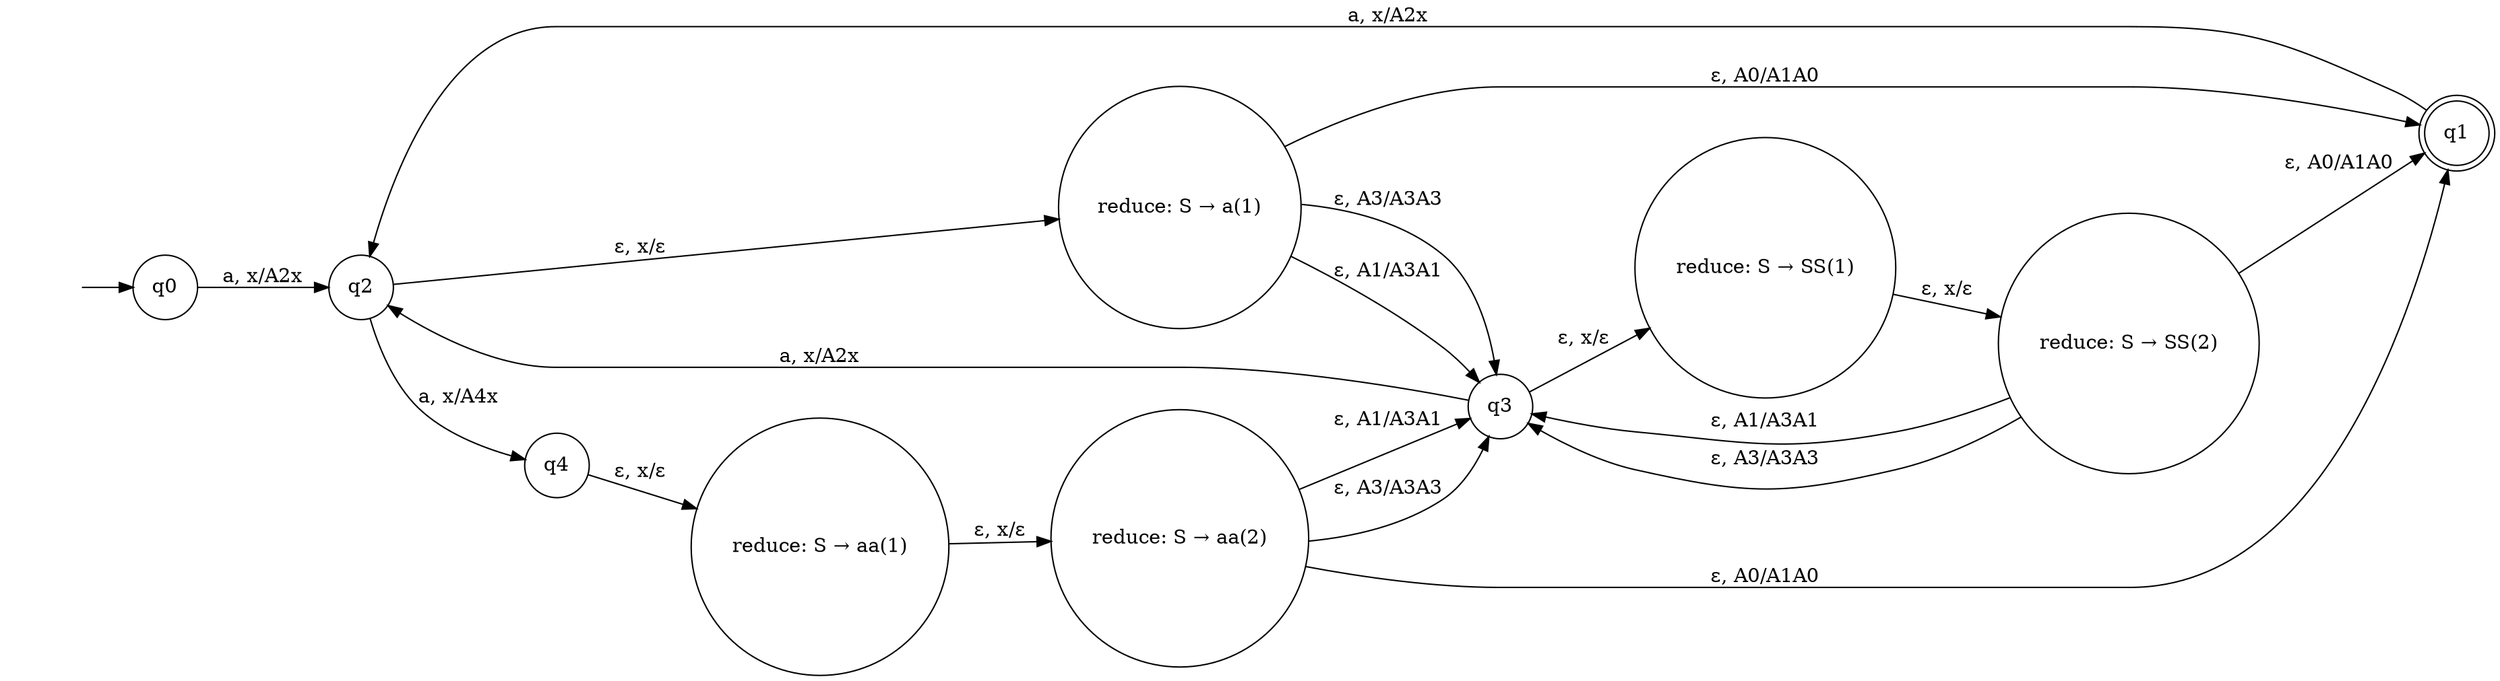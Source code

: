 digraph PDA {
    rankdir=LR;
    node [shape=circle];
    start [shape=none, label=""];
    start -> q0;
    q1 [label="q1", shape=doublecircle];
    q0 [label="q0"];
    q2 [label="q2"];
    q3 [label="q3"];
    q4 [label="q4"];
    q5 [label="reduce: S → a(1)"];
    q6 [label="reduce: S → SS(1)"];
    q7 [label="reduce: S → SS(2)"];
    q8 [label="reduce: S → aa(1)"];
    q9 [label="reduce: S → aa(2)"];
    q0 -> q2 [label="a, x/A2x"];
    q1 -> q2 [label="a, x/A2x"];
    q2 -> q4 [label="a, x/A4x"];
    q2 -> q5 [label="ε, x/ε"];
    q3 -> q2 [label="a, x/A2x"];
    q3 -> q6 [label="ε, x/ε"];
    q4 -> q8 [label="ε, x/ε"];
    q5 -> q1 [label="ε, A0/A1A0"];
    q5 -> q3 [label="ε, A1/A3A1"];
    q5 -> q3 [label="ε, A3/A3A3"];
    q6 -> q7 [label="ε, x/ε"];
    q7 -> q1 [label="ε, A0/A1A0"];
    q7 -> q3 [label="ε, A1/A3A1"];
    q7 -> q3 [label="ε, A3/A3A3"];
    q8 -> q9 [label="ε, x/ε"];
    q9 -> q1 [label="ε, A0/A1A0"];
    q9 -> q3 [label="ε, A1/A3A1"];
    q9 -> q3 [label="ε, A3/A3A3"];
}
